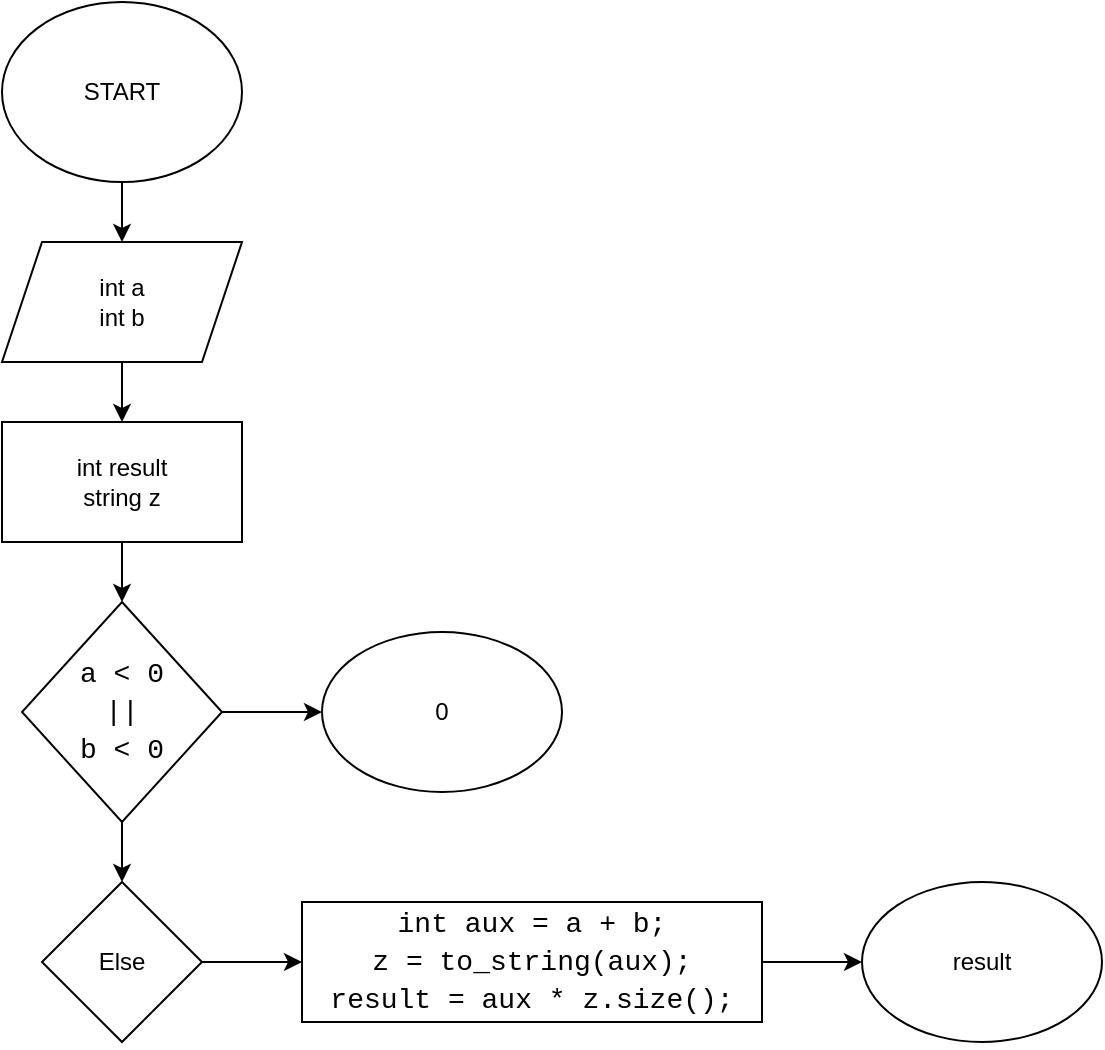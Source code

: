 <mxfile version="24.4.0" type="github">
  <diagram name="Page-1" id="b3u6Y8TxHjO-yXtJyqra">
    <mxGraphModel dx="880" dy="1568" grid="1" gridSize="10" guides="1" tooltips="1" connect="1" arrows="1" fold="1" page="1" pageScale="1" pageWidth="850" pageHeight="1100" math="0" shadow="0">
      <root>
        <mxCell id="0" />
        <mxCell id="1" parent="0" />
        <mxCell id="NxCB0kAz4tgVsxbRLSBy-1" value="START" style="ellipse;whiteSpace=wrap;html=1;" vertex="1" parent="1">
          <mxGeometry x="40" y="-1100" width="120" height="90" as="geometry" />
        </mxCell>
        <mxCell id="NxCB0kAz4tgVsxbRLSBy-2" value="" style="endArrow=classic;html=1;rounded=0;exitX=0.5;exitY=1;exitDx=0;exitDy=0;" edge="1" parent="1" source="NxCB0kAz4tgVsxbRLSBy-1">
          <mxGeometry width="50" height="50" relative="1" as="geometry">
            <mxPoint x="400" y="-950" as="sourcePoint" />
            <mxPoint x="100" y="-980" as="targetPoint" />
          </mxGeometry>
        </mxCell>
        <mxCell id="NxCB0kAz4tgVsxbRLSBy-3" value="int a&lt;div&gt;int b&lt;/div&gt;" style="shape=parallelogram;perimeter=parallelogramPerimeter;whiteSpace=wrap;html=1;fixedSize=1;" vertex="1" parent="1">
          <mxGeometry x="40" y="-980" width="120" height="60" as="geometry" />
        </mxCell>
        <mxCell id="NxCB0kAz4tgVsxbRLSBy-4" value="" style="endArrow=classic;html=1;rounded=0;exitX=0.5;exitY=1;exitDx=0;exitDy=0;" edge="1" parent="1" source="NxCB0kAz4tgVsxbRLSBy-3">
          <mxGeometry width="50" height="50" relative="1" as="geometry">
            <mxPoint x="400" y="-950" as="sourcePoint" />
            <mxPoint x="100" y="-890" as="targetPoint" />
          </mxGeometry>
        </mxCell>
        <mxCell id="NxCB0kAz4tgVsxbRLSBy-5" value="int result&lt;div&gt;string z&lt;/div&gt;" style="rounded=0;whiteSpace=wrap;html=1;" vertex="1" parent="1">
          <mxGeometry x="40" y="-890" width="120" height="60" as="geometry" />
        </mxCell>
        <mxCell id="NxCB0kAz4tgVsxbRLSBy-6" value="" style="endArrow=classic;html=1;rounded=0;exitX=0.5;exitY=1;exitDx=0;exitDy=0;" edge="1" parent="1" source="NxCB0kAz4tgVsxbRLSBy-5">
          <mxGeometry width="50" height="50" relative="1" as="geometry">
            <mxPoint x="400" y="-950" as="sourcePoint" />
            <mxPoint x="100" y="-800" as="targetPoint" />
          </mxGeometry>
        </mxCell>
        <mxCell id="NxCB0kAz4tgVsxbRLSBy-7" value="&lt;div style=&quot;font-family: Consolas, &amp;quot;Courier New&amp;quot;, monospace; font-size: 14px; line-height: 19px; white-space: pre;&quot;&gt;a &amp;lt; 0&lt;/div&gt;&lt;div style=&quot;font-family: Consolas, &amp;quot;Courier New&amp;quot;, monospace; font-size: 14px; line-height: 19px; white-space: pre;&quot;&gt;||&lt;/div&gt;&lt;div style=&quot;font-family: Consolas, &amp;quot;Courier New&amp;quot;, monospace; font-size: 14px; line-height: 19px; white-space: pre;&quot;&gt;b &amp;lt; 0&lt;/div&gt;" style="rhombus;whiteSpace=wrap;html=1;" vertex="1" parent="1">
          <mxGeometry x="50" y="-800" width="100" height="110" as="geometry" />
        </mxCell>
        <mxCell id="NxCB0kAz4tgVsxbRLSBy-8" value="" style="endArrow=classic;html=1;rounded=0;exitX=1;exitY=0.5;exitDx=0;exitDy=0;" edge="1" parent="1" source="NxCB0kAz4tgVsxbRLSBy-7">
          <mxGeometry width="50" height="50" relative="1" as="geometry">
            <mxPoint x="400" y="-850" as="sourcePoint" />
            <mxPoint x="200" y="-745" as="targetPoint" />
          </mxGeometry>
        </mxCell>
        <mxCell id="NxCB0kAz4tgVsxbRLSBy-9" value="0" style="ellipse;whiteSpace=wrap;html=1;" vertex="1" parent="1">
          <mxGeometry x="200" y="-785" width="120" height="80" as="geometry" />
        </mxCell>
        <mxCell id="NxCB0kAz4tgVsxbRLSBy-10" value="" style="endArrow=classic;html=1;rounded=0;exitX=0.5;exitY=1;exitDx=0;exitDy=0;" edge="1" parent="1" source="NxCB0kAz4tgVsxbRLSBy-7">
          <mxGeometry width="50" height="50" relative="1" as="geometry">
            <mxPoint x="400" y="-650" as="sourcePoint" />
            <mxPoint x="100" y="-660" as="targetPoint" />
          </mxGeometry>
        </mxCell>
        <mxCell id="NxCB0kAz4tgVsxbRLSBy-11" value="Else" style="rhombus;whiteSpace=wrap;html=1;" vertex="1" parent="1">
          <mxGeometry x="60" y="-660" width="80" height="80" as="geometry" />
        </mxCell>
        <mxCell id="NxCB0kAz4tgVsxbRLSBy-12" value="" style="endArrow=classic;html=1;rounded=0;exitX=1;exitY=0.5;exitDx=0;exitDy=0;" edge="1" parent="1" source="NxCB0kAz4tgVsxbRLSBy-11">
          <mxGeometry width="50" height="50" relative="1" as="geometry">
            <mxPoint x="400" y="-650" as="sourcePoint" />
            <mxPoint x="190" y="-620" as="targetPoint" />
          </mxGeometry>
        </mxCell>
        <mxCell id="NxCB0kAz4tgVsxbRLSBy-13" value="&lt;br&gt;&lt;div style=&quot;font-family: Consolas, &amp;quot;Courier New&amp;quot;, monospace; font-weight: normal; font-size: 14px; line-height: 19px; white-space: pre;&quot;&gt;&lt;div&gt;int aux = a + b;&lt;/div&gt;&lt;div&gt;z = to_string(aux);&lt;/div&gt;&lt;div&gt;result = aux * z.size();&lt;/div&gt;&lt;/div&gt;&lt;div&gt;&lt;br&gt;&lt;/div&gt;" style="rounded=0;whiteSpace=wrap;html=1;" vertex="1" parent="1">
          <mxGeometry x="190" y="-650" width="230" height="60" as="geometry" />
        </mxCell>
        <mxCell id="NxCB0kAz4tgVsxbRLSBy-14" value="" style="endArrow=classic;html=1;rounded=0;exitX=1;exitY=0.5;exitDx=0;exitDy=0;" edge="1" parent="1">
          <mxGeometry width="50" height="50" relative="1" as="geometry">
            <mxPoint x="420" y="-620" as="sourcePoint" />
            <mxPoint x="470" y="-620" as="targetPoint" />
          </mxGeometry>
        </mxCell>
        <mxCell id="NxCB0kAz4tgVsxbRLSBy-15" value="result" style="ellipse;whiteSpace=wrap;html=1;" vertex="1" parent="1">
          <mxGeometry x="470" y="-660" width="120" height="80" as="geometry" />
        </mxCell>
      </root>
    </mxGraphModel>
  </diagram>
</mxfile>
